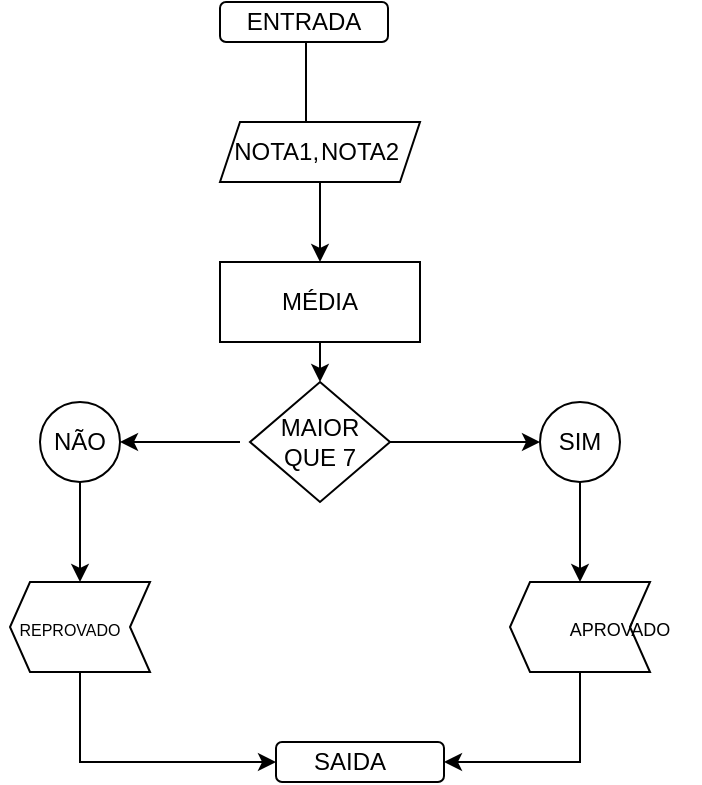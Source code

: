 <mxfile version="14.9.5" type="github">
  <diagram id="jcTOxEiZp0Malr8Zv1Tt" name="Page-1">
    <mxGraphModel dx="496" dy="275" grid="1" gridSize="10" guides="1" tooltips="1" connect="1" arrows="1" fold="1" page="1" pageScale="1" pageWidth="827" pageHeight="1169" math="0" shadow="0">
      <root>
        <mxCell id="0" />
        <mxCell id="1" parent="0" />
        <mxCell id="y26HUDfeUxLxe6HiMWJv-1" value="" style="rounded=1;whiteSpace=wrap;html=1;" vertex="1" parent="1">
          <mxGeometry x="370" y="20" width="84" height="20" as="geometry" />
        </mxCell>
        <mxCell id="y26HUDfeUxLxe6HiMWJv-2" value="" style="endArrow=none;html=1;" edge="1" parent="1">
          <mxGeometry width="50" height="50" relative="1" as="geometry">
            <mxPoint x="413" y="90" as="sourcePoint" />
            <mxPoint x="413" y="40" as="targetPoint" />
            <Array as="points">
              <mxPoint x="413" y="80" />
            </Array>
          </mxGeometry>
        </mxCell>
        <mxCell id="y26HUDfeUxLxe6HiMWJv-16" style="edgeStyle=orthogonalEdgeStyle;rounded=0;orthogonalLoop=1;jettySize=auto;html=1;exitX=0.5;exitY=1;exitDx=0;exitDy=0;" edge="1" parent="1" source="y26HUDfeUxLxe6HiMWJv-6" target="y26HUDfeUxLxe6HiMWJv-11">
          <mxGeometry relative="1" as="geometry" />
        </mxCell>
        <mxCell id="y26HUDfeUxLxe6HiMWJv-6" value="" style="shape=parallelogram;perimeter=parallelogramPerimeter;whiteSpace=wrap;html=1;fixedSize=1;size=10;" vertex="1" parent="1">
          <mxGeometry x="370" y="80" width="100" height="30" as="geometry" />
        </mxCell>
        <mxCell id="y26HUDfeUxLxe6HiMWJv-7" value="ENTRADA" style="text;html=1;strokeColor=none;fillColor=none;align=center;verticalAlign=middle;whiteSpace=wrap;rounded=0;" vertex="1" parent="1">
          <mxGeometry x="392" y="20" width="40" height="20" as="geometry" />
        </mxCell>
        <mxCell id="y26HUDfeUxLxe6HiMWJv-8" value="NOTA1,&amp;nbsp;" style="text;html=1;strokeColor=none;fillColor=none;align=center;verticalAlign=middle;whiteSpace=wrap;rounded=0;" vertex="1" parent="1">
          <mxGeometry x="380" y="85" width="40" height="20" as="geometry" />
        </mxCell>
        <mxCell id="y26HUDfeUxLxe6HiMWJv-9" value="NOTA2" style="text;html=1;strokeColor=none;fillColor=none;align=center;verticalAlign=middle;whiteSpace=wrap;rounded=0;" vertex="1" parent="1">
          <mxGeometry x="420" y="85" width="40" height="20" as="geometry" />
        </mxCell>
        <mxCell id="y26HUDfeUxLxe6HiMWJv-21" style="edgeStyle=orthogonalEdgeStyle;rounded=0;orthogonalLoop=1;jettySize=auto;html=1;exitX=0.5;exitY=1;exitDx=0;exitDy=0;entryX=0.5;entryY=0;entryDx=0;entryDy=0;" edge="1" parent="1" source="y26HUDfeUxLxe6HiMWJv-11">
          <mxGeometry relative="1" as="geometry">
            <mxPoint x="420" y="210" as="targetPoint" />
          </mxGeometry>
        </mxCell>
        <mxCell id="y26HUDfeUxLxe6HiMWJv-11" value="" style="rounded=0;whiteSpace=wrap;html=1;" vertex="1" parent="1">
          <mxGeometry x="370" y="150" width="100" height="40" as="geometry" />
        </mxCell>
        <mxCell id="y26HUDfeUxLxe6HiMWJv-17" value="MÉDIA" style="text;html=1;strokeColor=none;fillColor=none;align=center;verticalAlign=middle;whiteSpace=wrap;rounded=0;" vertex="1" parent="1">
          <mxGeometry x="400" y="160" width="40" height="20" as="geometry" />
        </mxCell>
        <mxCell id="y26HUDfeUxLxe6HiMWJv-34" value="" style="edgeStyle=orthogonalEdgeStyle;rounded=0;orthogonalLoop=1;jettySize=auto;html=1;" edge="1" parent="1" source="y26HUDfeUxLxe6HiMWJv-26" target="y26HUDfeUxLxe6HiMWJv-33">
          <mxGeometry relative="1" as="geometry" />
        </mxCell>
        <mxCell id="y26HUDfeUxLxe6HiMWJv-26" value="" style="rhombus;whiteSpace=wrap;html=1;" vertex="1" parent="1">
          <mxGeometry x="385" y="210" width="70" height="60" as="geometry" />
        </mxCell>
        <mxCell id="y26HUDfeUxLxe6HiMWJv-41" value="" style="edgeStyle=orthogonalEdgeStyle;rounded=0;orthogonalLoop=1;jettySize=auto;html=1;" edge="1" parent="1" target="y26HUDfeUxLxe6HiMWJv-40">
          <mxGeometry relative="1" as="geometry">
            <mxPoint x="380" y="240" as="sourcePoint" />
            <Array as="points">
              <mxPoint x="370" y="240" />
              <mxPoint x="370" y="240" />
            </Array>
          </mxGeometry>
        </mxCell>
        <mxCell id="y26HUDfeUxLxe6HiMWJv-27" value="MAIOR QUE 7" style="text;html=1;strokeColor=none;fillColor=none;align=center;verticalAlign=middle;whiteSpace=wrap;rounded=0;" vertex="1" parent="1">
          <mxGeometry x="400" y="230" width="40" height="20" as="geometry" />
        </mxCell>
        <mxCell id="y26HUDfeUxLxe6HiMWJv-53" style="edgeStyle=orthogonalEdgeStyle;rounded=0;orthogonalLoop=1;jettySize=auto;html=1;exitX=0.5;exitY=0;exitDx=0;exitDy=0;entryX=1;entryY=0.5;entryDx=0;entryDy=0;" edge="1" parent="1" source="y26HUDfeUxLxe6HiMWJv-29" target="y26HUDfeUxLxe6HiMWJv-50">
          <mxGeometry relative="1" as="geometry" />
        </mxCell>
        <mxCell id="y26HUDfeUxLxe6HiMWJv-29" value="" style="shape=step;perimeter=stepPerimeter;whiteSpace=wrap;html=1;fixedSize=1;direction=west;size=10;" vertex="1" parent="1">
          <mxGeometry x="515" y="310" width="70" height="45" as="geometry" />
        </mxCell>
        <mxCell id="y26HUDfeUxLxe6HiMWJv-35" value="" style="edgeStyle=orthogonalEdgeStyle;rounded=0;orthogonalLoop=1;jettySize=auto;html=1;" edge="1" parent="1" source="y26HUDfeUxLxe6HiMWJv-33" target="y26HUDfeUxLxe6HiMWJv-29">
          <mxGeometry relative="1" as="geometry" />
        </mxCell>
        <mxCell id="y26HUDfeUxLxe6HiMWJv-33" value="" style="ellipse;whiteSpace=wrap;html=1;aspect=fixed;" vertex="1" parent="1">
          <mxGeometry x="530" y="220" width="40" height="40" as="geometry" />
        </mxCell>
        <mxCell id="y26HUDfeUxLxe6HiMWJv-36" value="SIM" style="text;html=1;strokeColor=none;fillColor=none;align=center;verticalAlign=middle;whiteSpace=wrap;rounded=0;" vertex="1" parent="1">
          <mxGeometry x="530" y="230" width="40" height="20" as="geometry" />
        </mxCell>
        <mxCell id="y26HUDfeUxLxe6HiMWJv-37" value="&lt;font style=&quot;font-size: 9px&quot;&gt;APROVADO&lt;/font&gt;" style="text;html=1;strokeColor=none;fillColor=none;align=center;verticalAlign=middle;whiteSpace=wrap;rounded=0;" vertex="1" parent="1">
          <mxGeometry x="530" y="322.5" width="80" height="20" as="geometry" />
        </mxCell>
        <mxCell id="y26HUDfeUxLxe6HiMWJv-47" value="" style="edgeStyle=orthogonalEdgeStyle;rounded=0;orthogonalLoop=1;jettySize=auto;html=1;" edge="1" parent="1" source="y26HUDfeUxLxe6HiMWJv-40" target="y26HUDfeUxLxe6HiMWJv-46">
          <mxGeometry relative="1" as="geometry" />
        </mxCell>
        <mxCell id="y26HUDfeUxLxe6HiMWJv-40" value="" style="ellipse;whiteSpace=wrap;html=1;aspect=fixed;" vertex="1" parent="1">
          <mxGeometry x="280" y="220" width="40" height="40" as="geometry" />
        </mxCell>
        <mxCell id="y26HUDfeUxLxe6HiMWJv-52" style="edgeStyle=orthogonalEdgeStyle;rounded=0;orthogonalLoop=1;jettySize=auto;html=1;exitX=0.5;exitY=0;exitDx=0;exitDy=0;entryX=0;entryY=0.5;entryDx=0;entryDy=0;" edge="1" parent="1" source="y26HUDfeUxLxe6HiMWJv-46" target="y26HUDfeUxLxe6HiMWJv-50">
          <mxGeometry relative="1" as="geometry" />
        </mxCell>
        <mxCell id="y26HUDfeUxLxe6HiMWJv-46" value="" style="shape=step;perimeter=stepPerimeter;whiteSpace=wrap;html=1;fixedSize=1;direction=west;size=10;" vertex="1" parent="1">
          <mxGeometry x="265" y="310" width="70" height="45" as="geometry" />
        </mxCell>
        <mxCell id="y26HUDfeUxLxe6HiMWJv-48" value="NÃO" style="text;html=1;strokeColor=none;fillColor=none;align=center;verticalAlign=middle;whiteSpace=wrap;rounded=0;" vertex="1" parent="1">
          <mxGeometry x="280" y="230" width="40" height="20" as="geometry" />
        </mxCell>
        <mxCell id="y26HUDfeUxLxe6HiMWJv-49" value="&lt;font style=&quot;font-size: 8px&quot;&gt;REPROVADO&lt;/font&gt;" style="text;html=1;strokeColor=none;fillColor=none;align=center;verticalAlign=middle;whiteSpace=wrap;rounded=0;" vertex="1" parent="1">
          <mxGeometry x="260" y="322.5" width="70" height="20" as="geometry" />
        </mxCell>
        <mxCell id="y26HUDfeUxLxe6HiMWJv-50" value="" style="rounded=1;whiteSpace=wrap;html=1;" vertex="1" parent="1">
          <mxGeometry x="398" y="390" width="84" height="20" as="geometry" />
        </mxCell>
        <mxCell id="y26HUDfeUxLxe6HiMWJv-54" value="SAIDA" style="text;html=1;strokeColor=none;fillColor=none;align=center;verticalAlign=middle;whiteSpace=wrap;rounded=0;" vertex="1" parent="1">
          <mxGeometry x="415" y="390" width="40" height="20" as="geometry" />
        </mxCell>
      </root>
    </mxGraphModel>
  </diagram>
</mxfile>
